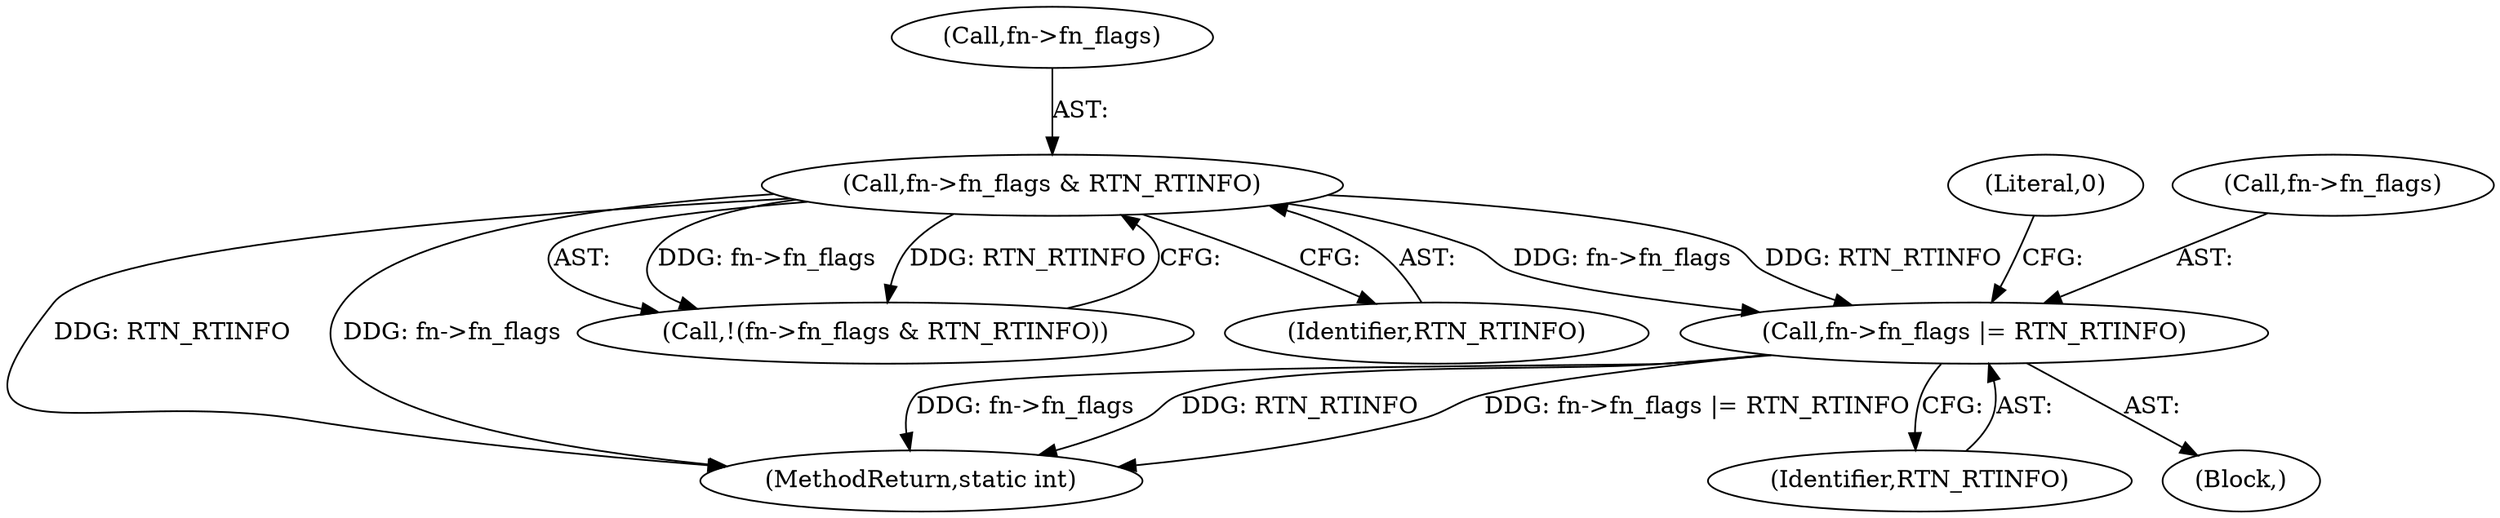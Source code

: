 digraph "0_linux_307f2fb95e9b96b3577916e73d92e104f8f26494@pointer" {
"1000515" [label="(Call,fn->fn_flags |= RTN_RTINFO)"];
"1000499" [label="(Call,fn->fn_flags & RTN_RTINFO)"];
"1000522" [label="(MethodReturn,static int)"];
"1000498" [label="(Call,!(fn->fn_flags & RTN_RTINFO))"];
"1000519" [label="(Identifier,RTN_RTINFO)"];
"1000504" [label="(Block,)"];
"1000521" [label="(Literal,0)"];
"1000515" [label="(Call,fn->fn_flags |= RTN_RTINFO)"];
"1000499" [label="(Call,fn->fn_flags & RTN_RTINFO)"];
"1000500" [label="(Call,fn->fn_flags)"];
"1000516" [label="(Call,fn->fn_flags)"];
"1000503" [label="(Identifier,RTN_RTINFO)"];
"1000515" -> "1000504"  [label="AST: "];
"1000515" -> "1000519"  [label="CFG: "];
"1000516" -> "1000515"  [label="AST: "];
"1000519" -> "1000515"  [label="AST: "];
"1000521" -> "1000515"  [label="CFG: "];
"1000515" -> "1000522"  [label="DDG: RTN_RTINFO"];
"1000515" -> "1000522"  [label="DDG: fn->fn_flags |= RTN_RTINFO"];
"1000515" -> "1000522"  [label="DDG: fn->fn_flags"];
"1000499" -> "1000515"  [label="DDG: fn->fn_flags"];
"1000499" -> "1000515"  [label="DDG: RTN_RTINFO"];
"1000499" -> "1000498"  [label="AST: "];
"1000499" -> "1000503"  [label="CFG: "];
"1000500" -> "1000499"  [label="AST: "];
"1000503" -> "1000499"  [label="AST: "];
"1000498" -> "1000499"  [label="CFG: "];
"1000499" -> "1000522"  [label="DDG: RTN_RTINFO"];
"1000499" -> "1000522"  [label="DDG: fn->fn_flags"];
"1000499" -> "1000498"  [label="DDG: fn->fn_flags"];
"1000499" -> "1000498"  [label="DDG: RTN_RTINFO"];
}
